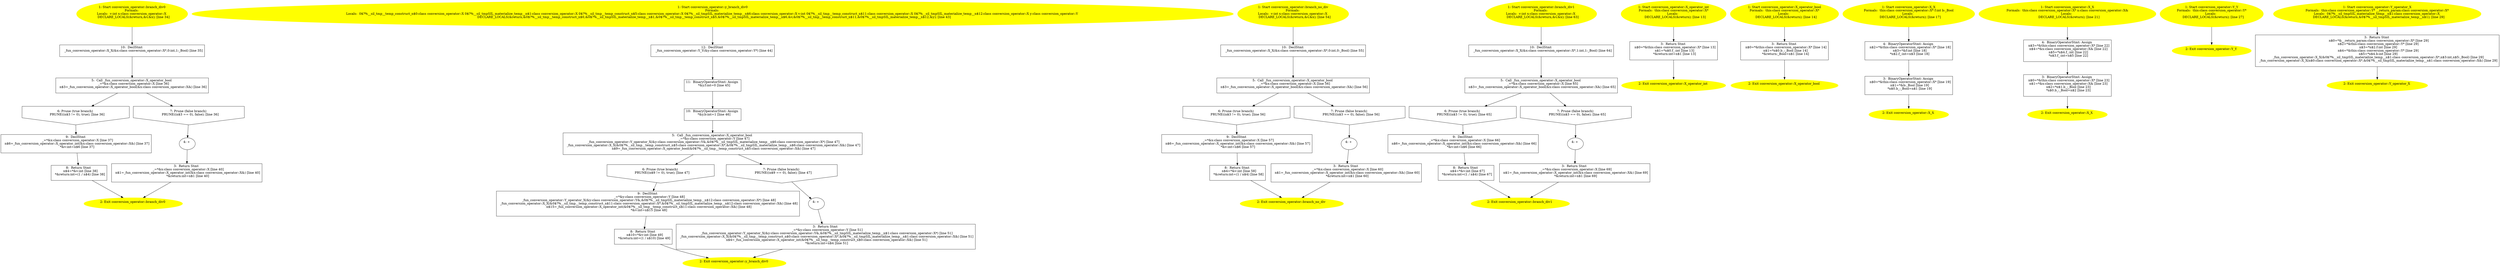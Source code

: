 /* @generated */
digraph iCFG {
"conversion_operator::branch_div0{d41d8cd98f00b204e9800998ecf8427e_ZN19conversion_operator11branch_di.aa14f8ff40589026a7de7bcf7f056961_1" [label="1: Start conversion_operator::branch_div0\nFormals: \nLocals:  v:int x:class conversion_operator::X \n   DECLARE_LOCALS(&return,&v,&x); [line 34]\n " color=yellow style=filled]
	

	 "conversion_operator::branch_div0{d41d8cd98f00b204e9800998ecf8427e_ZN19conversion_operator11branch_di.aa14f8ff40589026a7de7bcf7f056961_1" -> "conversion_operator::branch_div0{d41d8cd98f00b204e9800998ecf8427e_ZN19conversion_operator11branch_di.aa14f8ff40589026a7de7bcf7f056961_10" ;
"conversion_operator::branch_div0{d41d8cd98f00b204e9800998ecf8427e_ZN19conversion_operator11branch_di.aa14f8ff40589026a7de7bcf7f056961_2" [label="2: Exit conversion_operator::branch_div0 \n  " color=yellow style=filled]
	

"conversion_operator::branch_div0{d41d8cd98f00b204e9800998ecf8427e_ZN19conversion_operator11branch_di.aa14f8ff40589026a7de7bcf7f056961_3" [label="3:  Return Stmt \n   _=*&x:class conversion_operator::X [line 40]\n  n$1=_fun_conversion_operator::X_operator_int(&x:class conversion_operator::X&) [line 40]\n  *&return:int=n$1 [line 40]\n " shape="box"]
	

	 "conversion_operator::branch_div0{d41d8cd98f00b204e9800998ecf8427e_ZN19conversion_operator11branch_di.aa14f8ff40589026a7de7bcf7f056961_3" -> "conversion_operator::branch_div0{d41d8cd98f00b204e9800998ecf8427e_ZN19conversion_operator11branch_di.aa14f8ff40589026a7de7bcf7f056961_2" ;
"conversion_operator::branch_div0{d41d8cd98f00b204e9800998ecf8427e_ZN19conversion_operator11branch_di.aa14f8ff40589026a7de7bcf7f056961_4" [label="4: + \n  " ]
	

	 "conversion_operator::branch_div0{d41d8cd98f00b204e9800998ecf8427e_ZN19conversion_operator11branch_di.aa14f8ff40589026a7de7bcf7f056961_4" -> "conversion_operator::branch_div0{d41d8cd98f00b204e9800998ecf8427e_ZN19conversion_operator11branch_di.aa14f8ff40589026a7de7bcf7f056961_3" ;
"conversion_operator::branch_div0{d41d8cd98f00b204e9800998ecf8427e_ZN19conversion_operator11branch_di.aa14f8ff40589026a7de7bcf7f056961_5" [label="5:  Call _fun_conversion_operator::X_operator_bool \n   _=*&x:class conversion_operator::X [line 36]\n  n$3=_fun_conversion_operator::X_operator_bool(&x:class conversion_operator::X&) [line 36]\n " shape="box"]
	

	 "conversion_operator::branch_div0{d41d8cd98f00b204e9800998ecf8427e_ZN19conversion_operator11branch_di.aa14f8ff40589026a7de7bcf7f056961_5" -> "conversion_operator::branch_div0{d41d8cd98f00b204e9800998ecf8427e_ZN19conversion_operator11branch_di.aa14f8ff40589026a7de7bcf7f056961_6" ;
	 "conversion_operator::branch_div0{d41d8cd98f00b204e9800998ecf8427e_ZN19conversion_operator11branch_di.aa14f8ff40589026a7de7bcf7f056961_5" -> "conversion_operator::branch_div0{d41d8cd98f00b204e9800998ecf8427e_ZN19conversion_operator11branch_di.aa14f8ff40589026a7de7bcf7f056961_7" ;
"conversion_operator::branch_div0{d41d8cd98f00b204e9800998ecf8427e_ZN19conversion_operator11branch_di.aa14f8ff40589026a7de7bcf7f056961_6" [label="6: Prune (true branch) \n   PRUNE((n$3 != 0), true); [line 36]\n " shape="invhouse"]
	

	 "conversion_operator::branch_div0{d41d8cd98f00b204e9800998ecf8427e_ZN19conversion_operator11branch_di.aa14f8ff40589026a7de7bcf7f056961_6" -> "conversion_operator::branch_div0{d41d8cd98f00b204e9800998ecf8427e_ZN19conversion_operator11branch_di.aa14f8ff40589026a7de7bcf7f056961_9" ;
"conversion_operator::branch_div0{d41d8cd98f00b204e9800998ecf8427e_ZN19conversion_operator11branch_di.aa14f8ff40589026a7de7bcf7f056961_7" [label="7: Prune (false branch) \n   PRUNE((n$3 == 0), false); [line 36]\n " shape="invhouse"]
	

	 "conversion_operator::branch_div0{d41d8cd98f00b204e9800998ecf8427e_ZN19conversion_operator11branch_di.aa14f8ff40589026a7de7bcf7f056961_7" -> "conversion_operator::branch_div0{d41d8cd98f00b204e9800998ecf8427e_ZN19conversion_operator11branch_di.aa14f8ff40589026a7de7bcf7f056961_4" ;
"conversion_operator::branch_div0{d41d8cd98f00b204e9800998ecf8427e_ZN19conversion_operator11branch_di.aa14f8ff40589026a7de7bcf7f056961_8" [label="8:  Return Stmt \n   n$4=*&v:int [line 38]\n  *&return:int=(1 / n$4) [line 38]\n " shape="box"]
	

	 "conversion_operator::branch_div0{d41d8cd98f00b204e9800998ecf8427e_ZN19conversion_operator11branch_di.aa14f8ff40589026a7de7bcf7f056961_8" -> "conversion_operator::branch_div0{d41d8cd98f00b204e9800998ecf8427e_ZN19conversion_operator11branch_di.aa14f8ff40589026a7de7bcf7f056961_2" ;
"conversion_operator::branch_div0{d41d8cd98f00b204e9800998ecf8427e_ZN19conversion_operator11branch_di.aa14f8ff40589026a7de7bcf7f056961_9" [label="9:  DeclStmt \n   _=*&x:class conversion_operator::X [line 37]\n  n$6=_fun_conversion_operator::X_operator_int(&x:class conversion_operator::X&) [line 37]\n  *&v:int=n$6 [line 37]\n " shape="box"]
	

	 "conversion_operator::branch_div0{d41d8cd98f00b204e9800998ecf8427e_ZN19conversion_operator11branch_di.aa14f8ff40589026a7de7bcf7f056961_9" -> "conversion_operator::branch_div0{d41d8cd98f00b204e9800998ecf8427e_ZN19conversion_operator11branch_di.aa14f8ff40589026a7de7bcf7f056961_8" ;
"conversion_operator::branch_div0{d41d8cd98f00b204e9800998ecf8427e_ZN19conversion_operator11branch_di.aa14f8ff40589026a7de7bcf7f056961_10" [label="10:  DeclStmt \n   _fun_conversion_operator::X_X(&x:class conversion_operator::X*,0:int,1:_Bool) [line 35]\n " shape="box"]
	

	 "conversion_operator::branch_div0{d41d8cd98f00b204e9800998ecf8427e_ZN19conversion_operator11branch_di.aa14f8ff40589026a7de7bcf7f056961_10" -> "conversion_operator::branch_div0{d41d8cd98f00b204e9800998ecf8427e_ZN19conversion_operator11branch_di.aa14f8ff40589026a7de7bcf7f056961_5" ;
"conversion_operator::y_branch_div0{d41d8cd98f00b204e9800998ecf8427e_ZN19conversion_operator13y_branc.7a76ee17fb27e50abb4de1e42987b12a_1" [label="1: Start conversion_operator::y_branch_div0\nFormals: \nLocals:  0$?%__sil_tmp__temp_construct_n$0:class conversion_operator::X 0$?%__sil_tmpSIL_materialize_temp__n$1:class conversion_operator::X 0$?%__sil_tmp__temp_construct_n$5:class conversion_operator::X 0$?%__sil_tmpSIL_materialize_temp__n$6:class conversion_operator::X v:int 0$?%__sil_tmp__temp_construct_n$11:class conversion_operator::X 0$?%__sil_tmpSIL_materialize_temp__n$12:class conversion_operator::X y:class conversion_operator::Y \n   DECLARE_LOCALS(&return,&0$?%__sil_tmp__temp_construct_n$0,&0$?%__sil_tmpSIL_materialize_temp__n$1,&0$?%__sil_tmp__temp_construct_n$5,&0$?%__sil_tmpSIL_materialize_temp__n$6,&v,&0$?%__sil_tmp__temp_construct_n$11,&0$?%__sil_tmpSIL_materialize_temp__n$12,&y); [line 43]\n " color=yellow style=filled]
	

	 "conversion_operator::y_branch_div0{d41d8cd98f00b204e9800998ecf8427e_ZN19conversion_operator13y_branc.7a76ee17fb27e50abb4de1e42987b12a_1" -> "conversion_operator::y_branch_div0{d41d8cd98f00b204e9800998ecf8427e_ZN19conversion_operator13y_branc.7a76ee17fb27e50abb4de1e42987b12a_12" ;
"conversion_operator::y_branch_div0{d41d8cd98f00b204e9800998ecf8427e_ZN19conversion_operator13y_branc.7a76ee17fb27e50abb4de1e42987b12a_2" [label="2: Exit conversion_operator::y_branch_div0 \n  " color=yellow style=filled]
	

"conversion_operator::y_branch_div0{d41d8cd98f00b204e9800998ecf8427e_ZN19conversion_operator13y_branc.7a76ee17fb27e50abb4de1e42987b12a_3" [label="3:  Return Stmt \n   _=*&y:class conversion_operator::Y [line 51]\n  _fun_conversion_operator::Y_operator_X(&y:class conversion_operator::Y&,&0$?%__sil_tmpSIL_materialize_temp__n$1:class conversion_operator::X*) [line 51]\n  _fun_conversion_operator::X_X(&0$?%__sil_tmp__temp_construct_n$0:class conversion_operator::X*,&0$?%__sil_tmpSIL_materialize_temp__n$1:class conversion_operator::X&) [line 51]\n  n$4=_fun_conversion_operator::X_operator_int(&0$?%__sil_tmp__temp_construct_n$0:class conversion_operator::X&) [line 51]\n  *&return:int=n$4 [line 51]\n " shape="box"]
	

	 "conversion_operator::y_branch_div0{d41d8cd98f00b204e9800998ecf8427e_ZN19conversion_operator13y_branc.7a76ee17fb27e50abb4de1e42987b12a_3" -> "conversion_operator::y_branch_div0{d41d8cd98f00b204e9800998ecf8427e_ZN19conversion_operator13y_branc.7a76ee17fb27e50abb4de1e42987b12a_2" ;
"conversion_operator::y_branch_div0{d41d8cd98f00b204e9800998ecf8427e_ZN19conversion_operator13y_branc.7a76ee17fb27e50abb4de1e42987b12a_4" [label="4: + \n  " ]
	

	 "conversion_operator::y_branch_div0{d41d8cd98f00b204e9800998ecf8427e_ZN19conversion_operator13y_branc.7a76ee17fb27e50abb4de1e42987b12a_4" -> "conversion_operator::y_branch_div0{d41d8cd98f00b204e9800998ecf8427e_ZN19conversion_operator13y_branc.7a76ee17fb27e50abb4de1e42987b12a_3" ;
"conversion_operator::y_branch_div0{d41d8cd98f00b204e9800998ecf8427e_ZN19conversion_operator13y_branc.7a76ee17fb27e50abb4de1e42987b12a_5" [label="5:  Call _fun_conversion_operator::X_operator_bool \n   _=*&y:class conversion_operator::Y [line 47]\n  _fun_conversion_operator::Y_operator_X(&y:class conversion_operator::Y&,&0$?%__sil_tmpSIL_materialize_temp__n$6:class conversion_operator::X*) [line 47]\n  _fun_conversion_operator::X_X(&0$?%__sil_tmp__temp_construct_n$5:class conversion_operator::X*,&0$?%__sil_tmpSIL_materialize_temp__n$6:class conversion_operator::X&) [line 47]\n  n$9=_fun_conversion_operator::X_operator_bool(&0$?%__sil_tmp__temp_construct_n$5:class conversion_operator::X&) [line 47]\n " shape="box"]
	

	 "conversion_operator::y_branch_div0{d41d8cd98f00b204e9800998ecf8427e_ZN19conversion_operator13y_branc.7a76ee17fb27e50abb4de1e42987b12a_5" -> "conversion_operator::y_branch_div0{d41d8cd98f00b204e9800998ecf8427e_ZN19conversion_operator13y_branc.7a76ee17fb27e50abb4de1e42987b12a_6" ;
	 "conversion_operator::y_branch_div0{d41d8cd98f00b204e9800998ecf8427e_ZN19conversion_operator13y_branc.7a76ee17fb27e50abb4de1e42987b12a_5" -> "conversion_operator::y_branch_div0{d41d8cd98f00b204e9800998ecf8427e_ZN19conversion_operator13y_branc.7a76ee17fb27e50abb4de1e42987b12a_7" ;
"conversion_operator::y_branch_div0{d41d8cd98f00b204e9800998ecf8427e_ZN19conversion_operator13y_branc.7a76ee17fb27e50abb4de1e42987b12a_6" [label="6: Prune (true branch) \n   PRUNE((n$9 != 0), true); [line 47]\n " shape="invhouse"]
	

	 "conversion_operator::y_branch_div0{d41d8cd98f00b204e9800998ecf8427e_ZN19conversion_operator13y_branc.7a76ee17fb27e50abb4de1e42987b12a_6" -> "conversion_operator::y_branch_div0{d41d8cd98f00b204e9800998ecf8427e_ZN19conversion_operator13y_branc.7a76ee17fb27e50abb4de1e42987b12a_9" ;
"conversion_operator::y_branch_div0{d41d8cd98f00b204e9800998ecf8427e_ZN19conversion_operator13y_branc.7a76ee17fb27e50abb4de1e42987b12a_7" [label="7: Prune (false branch) \n   PRUNE((n$9 == 0), false); [line 47]\n " shape="invhouse"]
	

	 "conversion_operator::y_branch_div0{d41d8cd98f00b204e9800998ecf8427e_ZN19conversion_operator13y_branc.7a76ee17fb27e50abb4de1e42987b12a_7" -> "conversion_operator::y_branch_div0{d41d8cd98f00b204e9800998ecf8427e_ZN19conversion_operator13y_branc.7a76ee17fb27e50abb4de1e42987b12a_4" ;
"conversion_operator::y_branch_div0{d41d8cd98f00b204e9800998ecf8427e_ZN19conversion_operator13y_branc.7a76ee17fb27e50abb4de1e42987b12a_8" [label="8:  Return Stmt \n   n$10=*&v:int [line 49]\n  *&return:int=(1 / n$10) [line 49]\n " shape="box"]
	

	 "conversion_operator::y_branch_div0{d41d8cd98f00b204e9800998ecf8427e_ZN19conversion_operator13y_branc.7a76ee17fb27e50abb4de1e42987b12a_8" -> "conversion_operator::y_branch_div0{d41d8cd98f00b204e9800998ecf8427e_ZN19conversion_operator13y_branc.7a76ee17fb27e50abb4de1e42987b12a_2" ;
"conversion_operator::y_branch_div0{d41d8cd98f00b204e9800998ecf8427e_ZN19conversion_operator13y_branc.7a76ee17fb27e50abb4de1e42987b12a_9" [label="9:  DeclStmt \n   _=*&y:class conversion_operator::Y [line 48]\n  _fun_conversion_operator::Y_operator_X(&y:class conversion_operator::Y&,&0$?%__sil_tmpSIL_materialize_temp__n$12:class conversion_operator::X*) [line 48]\n  _fun_conversion_operator::X_X(&0$?%__sil_tmp__temp_construct_n$11:class conversion_operator::X*,&0$?%__sil_tmpSIL_materialize_temp__n$12:class conversion_operator::X&) [line 48]\n  n$15=_fun_conversion_operator::X_operator_int(&0$?%__sil_tmp__temp_construct_n$11:class conversion_operator::X&) [line 48]\n  *&v:int=n$15 [line 48]\n " shape="box"]
	

	 "conversion_operator::y_branch_div0{d41d8cd98f00b204e9800998ecf8427e_ZN19conversion_operator13y_branc.7a76ee17fb27e50abb4de1e42987b12a_9" -> "conversion_operator::y_branch_div0{d41d8cd98f00b204e9800998ecf8427e_ZN19conversion_operator13y_branc.7a76ee17fb27e50abb4de1e42987b12a_8" ;
"conversion_operator::y_branch_div0{d41d8cd98f00b204e9800998ecf8427e_ZN19conversion_operator13y_branc.7a76ee17fb27e50abb4de1e42987b12a_10" [label="10:  BinaryOperatorStmt: Assign \n   *&y.b:int=1 [line 46]\n " shape="box"]
	

	 "conversion_operator::y_branch_div0{d41d8cd98f00b204e9800998ecf8427e_ZN19conversion_operator13y_branc.7a76ee17fb27e50abb4de1e42987b12a_10" -> "conversion_operator::y_branch_div0{d41d8cd98f00b204e9800998ecf8427e_ZN19conversion_operator13y_branc.7a76ee17fb27e50abb4de1e42987b12a_5" ;
"conversion_operator::y_branch_div0{d41d8cd98f00b204e9800998ecf8427e_ZN19conversion_operator13y_branc.7a76ee17fb27e50abb4de1e42987b12a_11" [label="11:  BinaryOperatorStmt: Assign \n   *&y.f:int=0 [line 45]\n " shape="box"]
	

	 "conversion_operator::y_branch_div0{d41d8cd98f00b204e9800998ecf8427e_ZN19conversion_operator13y_branc.7a76ee17fb27e50abb4de1e42987b12a_11" -> "conversion_operator::y_branch_div0{d41d8cd98f00b204e9800998ecf8427e_ZN19conversion_operator13y_branc.7a76ee17fb27e50abb4de1e42987b12a_10" ;
"conversion_operator::y_branch_div0{d41d8cd98f00b204e9800998ecf8427e_ZN19conversion_operator13y_branc.7a76ee17fb27e50abb4de1e42987b12a_12" [label="12:  DeclStmt \n   _fun_conversion_operator::Y_Y(&y:class conversion_operator::Y*) [line 44]\n " shape="box"]
	

	 "conversion_operator::y_branch_div0{d41d8cd98f00b204e9800998ecf8427e_ZN19conversion_operator13y_branc.7a76ee17fb27e50abb4de1e42987b12a_12" -> "conversion_operator::y_branch_div0{d41d8cd98f00b204e9800998ecf8427e_ZN19conversion_operator13y_branc.7a76ee17fb27e50abb4de1e42987b12a_11" ;
"conversion_operator::branch_no_div{d41d8cd98f00b204e9800998ecf8427e_ZN19conversion_operator13branch_.3ae06ed300032a64309733e89d1480e2_1" [label="1: Start conversion_operator::branch_no_div\nFormals: \nLocals:  v:int x:class conversion_operator::X \n   DECLARE_LOCALS(&return,&v,&x); [line 54]\n " color=yellow style=filled]
	

	 "conversion_operator::branch_no_div{d41d8cd98f00b204e9800998ecf8427e_ZN19conversion_operator13branch_.3ae06ed300032a64309733e89d1480e2_1" -> "conversion_operator::branch_no_div{d41d8cd98f00b204e9800998ecf8427e_ZN19conversion_operator13branch_.3ae06ed300032a64309733e89d1480e2_10" ;
"conversion_operator::branch_no_div{d41d8cd98f00b204e9800998ecf8427e_ZN19conversion_operator13branch_.3ae06ed300032a64309733e89d1480e2_2" [label="2: Exit conversion_operator::branch_no_div \n  " color=yellow style=filled]
	

"conversion_operator::branch_no_div{d41d8cd98f00b204e9800998ecf8427e_ZN19conversion_operator13branch_.3ae06ed300032a64309733e89d1480e2_3" [label="3:  Return Stmt \n   _=*&x:class conversion_operator::X [line 60]\n  n$1=_fun_conversion_operator::X_operator_int(&x:class conversion_operator::X&) [line 60]\n  *&return:int=n$1 [line 60]\n " shape="box"]
	

	 "conversion_operator::branch_no_div{d41d8cd98f00b204e9800998ecf8427e_ZN19conversion_operator13branch_.3ae06ed300032a64309733e89d1480e2_3" -> "conversion_operator::branch_no_div{d41d8cd98f00b204e9800998ecf8427e_ZN19conversion_operator13branch_.3ae06ed300032a64309733e89d1480e2_2" ;
"conversion_operator::branch_no_div{d41d8cd98f00b204e9800998ecf8427e_ZN19conversion_operator13branch_.3ae06ed300032a64309733e89d1480e2_4" [label="4: + \n  " ]
	

	 "conversion_operator::branch_no_div{d41d8cd98f00b204e9800998ecf8427e_ZN19conversion_operator13branch_.3ae06ed300032a64309733e89d1480e2_4" -> "conversion_operator::branch_no_div{d41d8cd98f00b204e9800998ecf8427e_ZN19conversion_operator13branch_.3ae06ed300032a64309733e89d1480e2_3" ;
"conversion_operator::branch_no_div{d41d8cd98f00b204e9800998ecf8427e_ZN19conversion_operator13branch_.3ae06ed300032a64309733e89d1480e2_5" [label="5:  Call _fun_conversion_operator::X_operator_bool \n   _=*&x:class conversion_operator::X [line 56]\n  n$3=_fun_conversion_operator::X_operator_bool(&x:class conversion_operator::X&) [line 56]\n " shape="box"]
	

	 "conversion_operator::branch_no_div{d41d8cd98f00b204e9800998ecf8427e_ZN19conversion_operator13branch_.3ae06ed300032a64309733e89d1480e2_5" -> "conversion_operator::branch_no_div{d41d8cd98f00b204e9800998ecf8427e_ZN19conversion_operator13branch_.3ae06ed300032a64309733e89d1480e2_6" ;
	 "conversion_operator::branch_no_div{d41d8cd98f00b204e9800998ecf8427e_ZN19conversion_operator13branch_.3ae06ed300032a64309733e89d1480e2_5" -> "conversion_operator::branch_no_div{d41d8cd98f00b204e9800998ecf8427e_ZN19conversion_operator13branch_.3ae06ed300032a64309733e89d1480e2_7" ;
"conversion_operator::branch_no_div{d41d8cd98f00b204e9800998ecf8427e_ZN19conversion_operator13branch_.3ae06ed300032a64309733e89d1480e2_6" [label="6: Prune (true branch) \n   PRUNE((n$3 != 0), true); [line 56]\n " shape="invhouse"]
	

	 "conversion_operator::branch_no_div{d41d8cd98f00b204e9800998ecf8427e_ZN19conversion_operator13branch_.3ae06ed300032a64309733e89d1480e2_6" -> "conversion_operator::branch_no_div{d41d8cd98f00b204e9800998ecf8427e_ZN19conversion_operator13branch_.3ae06ed300032a64309733e89d1480e2_9" ;
"conversion_operator::branch_no_div{d41d8cd98f00b204e9800998ecf8427e_ZN19conversion_operator13branch_.3ae06ed300032a64309733e89d1480e2_7" [label="7: Prune (false branch) \n   PRUNE((n$3 == 0), false); [line 56]\n " shape="invhouse"]
	

	 "conversion_operator::branch_no_div{d41d8cd98f00b204e9800998ecf8427e_ZN19conversion_operator13branch_.3ae06ed300032a64309733e89d1480e2_7" -> "conversion_operator::branch_no_div{d41d8cd98f00b204e9800998ecf8427e_ZN19conversion_operator13branch_.3ae06ed300032a64309733e89d1480e2_4" ;
"conversion_operator::branch_no_div{d41d8cd98f00b204e9800998ecf8427e_ZN19conversion_operator13branch_.3ae06ed300032a64309733e89d1480e2_8" [label="8:  Return Stmt \n   n$4=*&v:int [line 58]\n  *&return:int=(1 / n$4) [line 58]\n " shape="box"]
	

	 "conversion_operator::branch_no_div{d41d8cd98f00b204e9800998ecf8427e_ZN19conversion_operator13branch_.3ae06ed300032a64309733e89d1480e2_8" -> "conversion_operator::branch_no_div{d41d8cd98f00b204e9800998ecf8427e_ZN19conversion_operator13branch_.3ae06ed300032a64309733e89d1480e2_2" ;
"conversion_operator::branch_no_div{d41d8cd98f00b204e9800998ecf8427e_ZN19conversion_operator13branch_.3ae06ed300032a64309733e89d1480e2_9" [label="9:  DeclStmt \n   _=*&x:class conversion_operator::X [line 57]\n  n$6=_fun_conversion_operator::X_operator_int(&x:class conversion_operator::X&) [line 57]\n  *&v:int=n$6 [line 57]\n " shape="box"]
	

	 "conversion_operator::branch_no_div{d41d8cd98f00b204e9800998ecf8427e_ZN19conversion_operator13branch_.3ae06ed300032a64309733e89d1480e2_9" -> "conversion_operator::branch_no_div{d41d8cd98f00b204e9800998ecf8427e_ZN19conversion_operator13branch_.3ae06ed300032a64309733e89d1480e2_8" ;
"conversion_operator::branch_no_div{d41d8cd98f00b204e9800998ecf8427e_ZN19conversion_operator13branch_.3ae06ed300032a64309733e89d1480e2_10" [label="10:  DeclStmt \n   _fun_conversion_operator::X_X(&x:class conversion_operator::X*,0:int,0:_Bool) [line 55]\n " shape="box"]
	

	 "conversion_operator::branch_no_div{d41d8cd98f00b204e9800998ecf8427e_ZN19conversion_operator13branch_.3ae06ed300032a64309733e89d1480e2_10" -> "conversion_operator::branch_no_div{d41d8cd98f00b204e9800998ecf8427e_ZN19conversion_operator13branch_.3ae06ed300032a64309733e89d1480e2_5" ;
"conversion_operator::branch_div1{d41d8cd98f00b204e9800998ecf8427e_ZN19conversion_operator11branch_di.49bb4aa865fa63a218f0c61093e085ce_1" [label="1: Start conversion_operator::branch_div1\nFormals: \nLocals:  v:int x:class conversion_operator::X \n   DECLARE_LOCALS(&return,&v,&x); [line 63]\n " color=yellow style=filled]
	

	 "conversion_operator::branch_div1{d41d8cd98f00b204e9800998ecf8427e_ZN19conversion_operator11branch_di.49bb4aa865fa63a218f0c61093e085ce_1" -> "conversion_operator::branch_div1{d41d8cd98f00b204e9800998ecf8427e_ZN19conversion_operator11branch_di.49bb4aa865fa63a218f0c61093e085ce_10" ;
"conversion_operator::branch_div1{d41d8cd98f00b204e9800998ecf8427e_ZN19conversion_operator11branch_di.49bb4aa865fa63a218f0c61093e085ce_2" [label="2: Exit conversion_operator::branch_div1 \n  " color=yellow style=filled]
	

"conversion_operator::branch_div1{d41d8cd98f00b204e9800998ecf8427e_ZN19conversion_operator11branch_di.49bb4aa865fa63a218f0c61093e085ce_3" [label="3:  Return Stmt \n   _=*&x:class conversion_operator::X [line 69]\n  n$1=_fun_conversion_operator::X_operator_int(&x:class conversion_operator::X&) [line 69]\n  *&return:int=n$1 [line 69]\n " shape="box"]
	

	 "conversion_operator::branch_div1{d41d8cd98f00b204e9800998ecf8427e_ZN19conversion_operator11branch_di.49bb4aa865fa63a218f0c61093e085ce_3" -> "conversion_operator::branch_div1{d41d8cd98f00b204e9800998ecf8427e_ZN19conversion_operator11branch_di.49bb4aa865fa63a218f0c61093e085ce_2" ;
"conversion_operator::branch_div1{d41d8cd98f00b204e9800998ecf8427e_ZN19conversion_operator11branch_di.49bb4aa865fa63a218f0c61093e085ce_4" [label="4: + \n  " ]
	

	 "conversion_operator::branch_div1{d41d8cd98f00b204e9800998ecf8427e_ZN19conversion_operator11branch_di.49bb4aa865fa63a218f0c61093e085ce_4" -> "conversion_operator::branch_div1{d41d8cd98f00b204e9800998ecf8427e_ZN19conversion_operator11branch_di.49bb4aa865fa63a218f0c61093e085ce_3" ;
"conversion_operator::branch_div1{d41d8cd98f00b204e9800998ecf8427e_ZN19conversion_operator11branch_di.49bb4aa865fa63a218f0c61093e085ce_5" [label="5:  Call _fun_conversion_operator::X_operator_bool \n   _=*&x:class conversion_operator::X [line 65]\n  n$3=_fun_conversion_operator::X_operator_bool(&x:class conversion_operator::X&) [line 65]\n " shape="box"]
	

	 "conversion_operator::branch_div1{d41d8cd98f00b204e9800998ecf8427e_ZN19conversion_operator11branch_di.49bb4aa865fa63a218f0c61093e085ce_5" -> "conversion_operator::branch_div1{d41d8cd98f00b204e9800998ecf8427e_ZN19conversion_operator11branch_di.49bb4aa865fa63a218f0c61093e085ce_6" ;
	 "conversion_operator::branch_div1{d41d8cd98f00b204e9800998ecf8427e_ZN19conversion_operator11branch_di.49bb4aa865fa63a218f0c61093e085ce_5" -> "conversion_operator::branch_div1{d41d8cd98f00b204e9800998ecf8427e_ZN19conversion_operator11branch_di.49bb4aa865fa63a218f0c61093e085ce_7" ;
"conversion_operator::branch_div1{d41d8cd98f00b204e9800998ecf8427e_ZN19conversion_operator11branch_di.49bb4aa865fa63a218f0c61093e085ce_6" [label="6: Prune (true branch) \n   PRUNE((n$3 != 0), true); [line 65]\n " shape="invhouse"]
	

	 "conversion_operator::branch_div1{d41d8cd98f00b204e9800998ecf8427e_ZN19conversion_operator11branch_di.49bb4aa865fa63a218f0c61093e085ce_6" -> "conversion_operator::branch_div1{d41d8cd98f00b204e9800998ecf8427e_ZN19conversion_operator11branch_di.49bb4aa865fa63a218f0c61093e085ce_9" ;
"conversion_operator::branch_div1{d41d8cd98f00b204e9800998ecf8427e_ZN19conversion_operator11branch_di.49bb4aa865fa63a218f0c61093e085ce_7" [label="7: Prune (false branch) \n   PRUNE((n$3 == 0), false); [line 65]\n " shape="invhouse"]
	

	 "conversion_operator::branch_div1{d41d8cd98f00b204e9800998ecf8427e_ZN19conversion_operator11branch_di.49bb4aa865fa63a218f0c61093e085ce_7" -> "conversion_operator::branch_div1{d41d8cd98f00b204e9800998ecf8427e_ZN19conversion_operator11branch_di.49bb4aa865fa63a218f0c61093e085ce_4" ;
"conversion_operator::branch_div1{d41d8cd98f00b204e9800998ecf8427e_ZN19conversion_operator11branch_di.49bb4aa865fa63a218f0c61093e085ce_8" [label="8:  Return Stmt \n   n$4=*&v:int [line 67]\n  *&return:int=(1 / n$4) [line 67]\n " shape="box"]
	

	 "conversion_operator::branch_div1{d41d8cd98f00b204e9800998ecf8427e_ZN19conversion_operator11branch_di.49bb4aa865fa63a218f0c61093e085ce_8" -> "conversion_operator::branch_div1{d41d8cd98f00b204e9800998ecf8427e_ZN19conversion_operator11branch_di.49bb4aa865fa63a218f0c61093e085ce_2" ;
"conversion_operator::branch_div1{d41d8cd98f00b204e9800998ecf8427e_ZN19conversion_operator11branch_di.49bb4aa865fa63a218f0c61093e085ce_9" [label="9:  DeclStmt \n   _=*&x:class conversion_operator::X [line 66]\n  n$6=_fun_conversion_operator::X_operator_int(&x:class conversion_operator::X&) [line 66]\n  *&v:int=n$6 [line 66]\n " shape="box"]
	

	 "conversion_operator::branch_div1{d41d8cd98f00b204e9800998ecf8427e_ZN19conversion_operator11branch_di.49bb4aa865fa63a218f0c61093e085ce_9" -> "conversion_operator::branch_div1{d41d8cd98f00b204e9800998ecf8427e_ZN19conversion_operator11branch_di.49bb4aa865fa63a218f0c61093e085ce_8" ;
"conversion_operator::branch_div1{d41d8cd98f00b204e9800998ecf8427e_ZN19conversion_operator11branch_di.49bb4aa865fa63a218f0c61093e085ce_10" [label="10:  DeclStmt \n   _fun_conversion_operator::X_X(&x:class conversion_operator::X*,1:int,1:_Bool) [line 64]\n " shape="box"]
	

	 "conversion_operator::branch_div1{d41d8cd98f00b204e9800998ecf8427e_ZN19conversion_operator11branch_di.49bb4aa865fa63a218f0c61093e085ce_10" -> "conversion_operator::branch_div1{d41d8cd98f00b204e9800998ecf8427e_ZN19conversion_operator11branch_di.49bb4aa865fa63a218f0c61093e085ce_5" ;
"conversion_operator::X_operator_int(_ZN19conversion_operator1XcviEv).5fd445c29c23d75d880cde3646c3c635_1" [label="1: Start conversion_operator::X_operator_int\nFormals:  this:class conversion_operator::X*\nLocals:  \n   DECLARE_LOCALS(&return); [line 13]\n " color=yellow style=filled]
	

	 "conversion_operator::X_operator_int(_ZN19conversion_operator1XcviEv).5fd445c29c23d75d880cde3646c3c635_1" -> "conversion_operator::X_operator_int(_ZN19conversion_operator1XcviEv).5fd445c29c23d75d880cde3646c3c635_3" ;
"conversion_operator::X_operator_int(_ZN19conversion_operator1XcviEv).5fd445c29c23d75d880cde3646c3c635_2" [label="2: Exit conversion_operator::X_operator_int \n  " color=yellow style=filled]
	

"conversion_operator::X_operator_int(_ZN19conversion_operator1XcviEv).5fd445c29c23d75d880cde3646c3c635_3" [label="3:  Return Stmt \n   n$0=*&this:class conversion_operator::X* [line 13]\n  n$1=*n$0.f_:int [line 13]\n  *&return:int=n$1 [line 13]\n " shape="box"]
	

	 "conversion_operator::X_operator_int(_ZN19conversion_operator1XcviEv).5fd445c29c23d75d880cde3646c3c635_3" -> "conversion_operator::X_operator_int(_ZN19conversion_operator1XcviEv).5fd445c29c23d75d880cde3646c3c635_2" ;
"conversion_operator::X_operator_bool(_ZN19conversion_operator1XcvbEv).07ddb8d49a563ab5f06ea9514f6d1fc2_1" [label="1: Start conversion_operator::X_operator_bool\nFormals:  this:class conversion_operator::X*\nLocals:  \n   DECLARE_LOCALS(&return); [line 14]\n " color=yellow style=filled]
	

	 "conversion_operator::X_operator_bool(_ZN19conversion_operator1XcvbEv).07ddb8d49a563ab5f06ea9514f6d1fc2_1" -> "conversion_operator::X_operator_bool(_ZN19conversion_operator1XcvbEv).07ddb8d49a563ab5f06ea9514f6d1fc2_3" ;
"conversion_operator::X_operator_bool(_ZN19conversion_operator1XcvbEv).07ddb8d49a563ab5f06ea9514f6d1fc2_2" [label="2: Exit conversion_operator::X_operator_bool \n  " color=yellow style=filled]
	

"conversion_operator::X_operator_bool(_ZN19conversion_operator1XcvbEv).07ddb8d49a563ab5f06ea9514f6d1fc2_3" [label="3:  Return Stmt \n   n$0=*&this:class conversion_operator::X* [line 14]\n  n$1=*n$0.b_:_Bool [line 14]\n  *&return:_Bool=n$1 [line 14]\n " shape="box"]
	

	 "conversion_operator::X_operator_bool(_ZN19conversion_operator1XcvbEv).07ddb8d49a563ab5f06ea9514f6d1fc2_3" -> "conversion_operator::X_operator_bool(_ZN19conversion_operator1XcvbEv).07ddb8d49a563ab5f06ea9514f6d1fc2_2" ;
"conversion_operator::X_X{_ZN19conversion_operator1XC1Eib}.aec165e5824e20faf9037780940ace67_1" [label="1: Start conversion_operator::X_X\nFormals:  this:class conversion_operator::X* f:int b:_Bool\nLocals:  \n   DECLARE_LOCALS(&return); [line 17]\n " color=yellow style=filled]
	

	 "conversion_operator::X_X{_ZN19conversion_operator1XC1Eib}.aec165e5824e20faf9037780940ace67_1" -> "conversion_operator::X_X{_ZN19conversion_operator1XC1Eib}.aec165e5824e20faf9037780940ace67_4" ;
"conversion_operator::X_X{_ZN19conversion_operator1XC1Eib}.aec165e5824e20faf9037780940ace67_2" [label="2: Exit conversion_operator::X_X \n  " color=yellow style=filled]
	

"conversion_operator::X_X{_ZN19conversion_operator1XC1Eib}.aec165e5824e20faf9037780940ace67_3" [label="3:  BinaryOperatorStmt: Assign \n   n$0=*&this:class conversion_operator::X* [line 19]\n  n$1=*&b:_Bool [line 19]\n  *n$0.b_:_Bool=n$1 [line 19]\n " shape="box"]
	

	 "conversion_operator::X_X{_ZN19conversion_operator1XC1Eib}.aec165e5824e20faf9037780940ace67_3" -> "conversion_operator::X_X{_ZN19conversion_operator1XC1Eib}.aec165e5824e20faf9037780940ace67_2" ;
"conversion_operator::X_X{_ZN19conversion_operator1XC1Eib}.aec165e5824e20faf9037780940ace67_4" [label="4:  BinaryOperatorStmt: Assign \n   n$2=*&this:class conversion_operator::X* [line 18]\n  n$3=*&f:int [line 18]\n  *n$2.f_:int=n$3 [line 18]\n " shape="box"]
	

	 "conversion_operator::X_X{_ZN19conversion_operator1XC1Eib}.aec165e5824e20faf9037780940ace67_4" -> "conversion_operator::X_X{_ZN19conversion_operator1XC1Eib}.aec165e5824e20faf9037780940ace67_3" ;
"conversion_operator::X_X{_ZN19conversion_operator1XC1ERKS0_}.fe390674b98626da24bd8250d67e0242_1" [label="1: Start conversion_operator::X_X\nFormals:  this:class conversion_operator::X* x:class conversion_operator::X&\nLocals:  \n   DECLARE_LOCALS(&return); [line 21]\n " color=yellow style=filled]
	

	 "conversion_operator::X_X{_ZN19conversion_operator1XC1ERKS0_}.fe390674b98626da24bd8250d67e0242_1" -> "conversion_operator::X_X{_ZN19conversion_operator1XC1ERKS0_}.fe390674b98626da24bd8250d67e0242_4" ;
"conversion_operator::X_X{_ZN19conversion_operator1XC1ERKS0_}.fe390674b98626da24bd8250d67e0242_2" [label="2: Exit conversion_operator::X_X \n  " color=yellow style=filled]
	

"conversion_operator::X_X{_ZN19conversion_operator1XC1ERKS0_}.fe390674b98626da24bd8250d67e0242_3" [label="3:  BinaryOperatorStmt: Assign \n   n$0=*&this:class conversion_operator::X* [line 23]\n  n$1=*&x:class conversion_operator::X& [line 23]\n  n$2=*n$1.b_:_Bool [line 23]\n  *n$0.b_:_Bool=n$2 [line 23]\n " shape="box"]
	

	 "conversion_operator::X_X{_ZN19conversion_operator1XC1ERKS0_}.fe390674b98626da24bd8250d67e0242_3" -> "conversion_operator::X_X{_ZN19conversion_operator1XC1ERKS0_}.fe390674b98626da24bd8250d67e0242_2" ;
"conversion_operator::X_X{_ZN19conversion_operator1XC1ERKS0_}.fe390674b98626da24bd8250d67e0242_4" [label="4:  BinaryOperatorStmt: Assign \n   n$3=*&this:class conversion_operator::X* [line 22]\n  n$4=*&x:class conversion_operator::X& [line 22]\n  n$5=*n$4.f_:int [line 22]\n  *n$3.f_:int=n$5 [line 22]\n " shape="box"]
	

	 "conversion_operator::X_X{_ZN19conversion_operator1XC1ERKS0_}.fe390674b98626da24bd8250d67e0242_4" -> "conversion_operator::X_X{_ZN19conversion_operator1XC1ERKS0_}.fe390674b98626da24bd8250d67e0242_3" ;
"conversion_operator::Y_Y{_ZN19conversion_operator1YC1Ev}.1f3cad4203d46e6505f777a349285227_1" [label="1: Start conversion_operator::Y_Y\nFormals:  this:class conversion_operator::Y*\nLocals:  \n   DECLARE_LOCALS(&return); [line 27]\n " color=yellow style=filled]
	

	 "conversion_operator::Y_Y{_ZN19conversion_operator1YC1Ev}.1f3cad4203d46e6505f777a349285227_1" -> "conversion_operator::Y_Y{_ZN19conversion_operator1YC1Ev}.1f3cad4203d46e6505f777a349285227_2" ;
"conversion_operator::Y_Y{_ZN19conversion_operator1YC1Ev}.1f3cad4203d46e6505f777a349285227_2" [label="2: Exit conversion_operator::Y_Y \n  " color=yellow style=filled]
	

"conversion_operator::Y_operator_X(_ZN19conversion_operator1YcvNS_1XEEv).7fbfbd377b227fbeead158d94909d990_1" [label="1: Start conversion_operator::Y_operator_X\nFormals:  this:class conversion_operator::Y* __return_param:class conversion_operator::X*\nLocals:  0$?%__sil_tmpSIL_materialize_temp__n$1:class conversion_operator::X \n   DECLARE_LOCALS(&return,&0$?%__sil_tmpSIL_materialize_temp__n$1); [line 29]\n " color=yellow style=filled]
	

	 "conversion_operator::Y_operator_X(_ZN19conversion_operator1YcvNS_1XEEv).7fbfbd377b227fbeead158d94909d990_1" -> "conversion_operator::Y_operator_X(_ZN19conversion_operator1YcvNS_1XEEv).7fbfbd377b227fbeead158d94909d990_3" ;
"conversion_operator::Y_operator_X(_ZN19conversion_operator1YcvNS_1XEEv).7fbfbd377b227fbeead158d94909d990_2" [label="2: Exit conversion_operator::Y_operator_X \n  " color=yellow style=filled]
	

"conversion_operator::Y_operator_X(_ZN19conversion_operator1YcvNS_1XEEv).7fbfbd377b227fbeead158d94909d990_3" [label="3:  Return Stmt \n   n$0=*&__return_param:class conversion_operator::X* [line 29]\n  n$2=*&this:class conversion_operator::Y* [line 29]\n  n$3=*n$2.f:int [line 29]\n  n$4=*&this:class conversion_operator::Y* [line 29]\n  n$5=*n$4.b:int [line 29]\n  _fun_conversion_operator::X_X(&0$?%__sil_tmpSIL_materialize_temp__n$1:class conversion_operator::X*,n$3:int,n$5:_Bool) [line 29]\n  _fun_conversion_operator::X_X(n$0:class conversion_operator::X*,&0$?%__sil_tmpSIL_materialize_temp__n$1:class conversion_operator::X&) [line 29]\n " shape="box"]
	

	 "conversion_operator::Y_operator_X(_ZN19conversion_operator1YcvNS_1XEEv).7fbfbd377b227fbeead158d94909d990_3" -> "conversion_operator::Y_operator_X(_ZN19conversion_operator1YcvNS_1XEEv).7fbfbd377b227fbeead158d94909d990_2" ;
}
